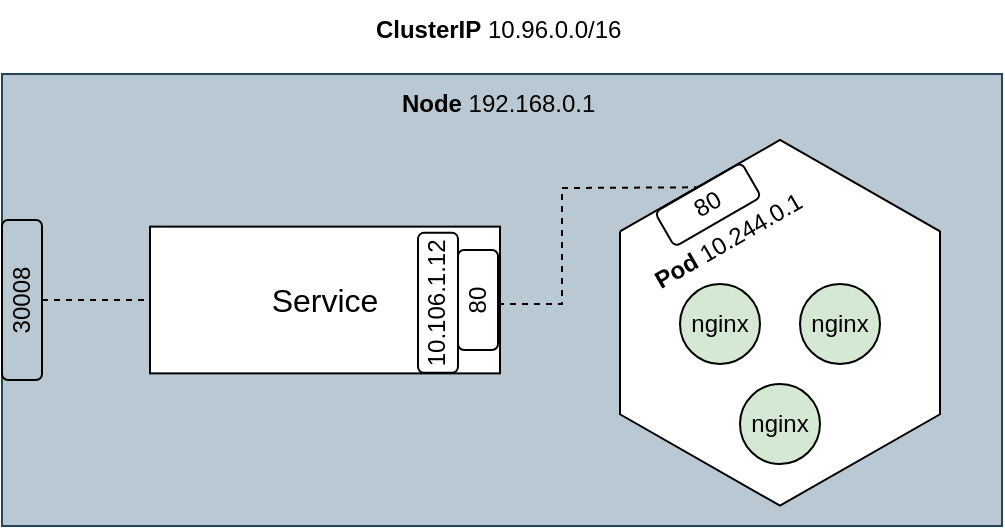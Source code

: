 <mxfile version="22.1.16" type="github">
  <diagram name="Page-1" id="ux_PUUvleqaBWZlEBw-f">
    <mxGraphModel dx="660" dy="1748" grid="1" gridSize="10" guides="1" tooltips="1" connect="1" arrows="1" fold="1" page="1" pageScale="1" pageWidth="850" pageHeight="1100" math="0" shadow="0">
      <root>
        <mxCell id="0" />
        <mxCell id="1" parent="0" />
        <mxCell id="RruQv3TNjF2r6rg1G-1i-2" value="" style="rounded=0;whiteSpace=wrap;html=1;fillColor=#bac8d3;strokeColor=#23445d;" parent="1" vertex="1">
          <mxGeometry x="170" y="-812.99" width="500" height="226" as="geometry" />
        </mxCell>
        <mxCell id="RruQv3TNjF2r6rg1G-1i-3" value="&lt;b&gt;Node&amp;nbsp;&lt;/b&gt;192.168.0.1&lt;b&gt;&amp;nbsp;&lt;/b&gt;" style="text;html=1;strokeColor=none;fillColor=none;align=center;verticalAlign=middle;whiteSpace=wrap;rounded=0;" parent="1" vertex="1">
          <mxGeometry x="345" y="-812.99" width="150" height="30" as="geometry" />
        </mxCell>
        <mxCell id="RruQv3TNjF2r6rg1G-1i-4" value="" style="verticalLabelPosition=bottom;verticalAlign=top;html=1;shape=mxgraph.basic.polygon;polyCoords=[[0,0.25],[0.5,0],[1,0.25],[1,0.75],[0.5,1],[0,0.75],[0,0.25]];polyline=1;fillColor=default;perimeter=rectanglePerimeter;" parent="1" vertex="1">
          <mxGeometry x="479" y="-780" width="160" height="182.86" as="geometry" />
        </mxCell>
        <mxCell id="RruQv3TNjF2r6rg1G-1i-5" value="nginx" style="ellipse;whiteSpace=wrap;html=1;aspect=fixed;fillColor=#D5E8D4;" parent="1" vertex="1">
          <mxGeometry x="509" y="-708" width="40" height="40" as="geometry" />
        </mxCell>
        <mxCell id="RruQv3TNjF2r6rg1G-1i-6" value="nginx" style="ellipse;whiteSpace=wrap;html=1;aspect=fixed;fillColor=#D5E8D4;" parent="1" vertex="1">
          <mxGeometry x="539" y="-658" width="40" height="40" as="geometry" />
        </mxCell>
        <mxCell id="RruQv3TNjF2r6rg1G-1i-7" value="nginx" style="ellipse;whiteSpace=wrap;html=1;aspect=fixed;fillColor=#D5E8D4;" parent="1" vertex="1">
          <mxGeometry x="569" y="-708" width="40" height="40" as="geometry" />
        </mxCell>
        <mxCell id="RruQv3TNjF2r6rg1G-1i-8" value="&lt;b style=&quot;border-color: var(--border-color); text-align: center;&quot;&gt;Pod&amp;nbsp;&lt;/b&gt;&lt;span style=&quot;border-color: var(--border-color); text-align: center;&quot;&gt;10.244.0.1&lt;/span&gt;" style="text;whiteSpace=wrap;html=1;rotation=-30;" parent="1" vertex="1">
          <mxGeometry x="489" y="-746.55" width="99" height="27" as="geometry" />
        </mxCell>
        <mxCell id="RruQv3TNjF2r6rg1G-1i-10" value="&lt;b&gt;ClusterIP&amp;nbsp;&lt;/b&gt;10.96.0.0/16&lt;b&gt;&amp;nbsp;&lt;/b&gt;" style="text;html=1;strokeColor=none;fillColor=none;align=center;verticalAlign=middle;whiteSpace=wrap;rounded=0;" parent="1" vertex="1">
          <mxGeometry x="345" y="-850" width="150" height="30" as="geometry" />
        </mxCell>
        <mxCell id="RruQv3TNjF2r6rg1G-1i-13" value="30008" style="rounded=1;whiteSpace=wrap;html=1;fillColor=none;rotation=-90;" parent="1" vertex="1">
          <mxGeometry x="140" y="-709.99" width="80" height="20" as="geometry" />
        </mxCell>
        <mxCell id="RruQv3TNjF2r6rg1G-1i-16" value="&lt;font style=&quot;font-size: 16px;&quot;&gt;Service&lt;/font&gt;" style="rounded=0;whiteSpace=wrap;html=1;" parent="1" vertex="1">
          <mxGeometry x="244" y="-736.68" width="175" height="73.37" as="geometry" />
        </mxCell>
        <mxCell id="dw3Hb77Bc445a3Hw7hz_-1" value="80" style="rounded=1;whiteSpace=wrap;html=1;fillColor=none;rotation=-90;" vertex="1" parent="1">
          <mxGeometry x="383" y="-709.99" width="50" height="20" as="geometry" />
        </mxCell>
        <mxCell id="dw3Hb77Bc445a3Hw7hz_-2" value="10.106.1.12" style="rounded=1;whiteSpace=wrap;html=1;fillColor=none;rotation=-90;" vertex="1" parent="1">
          <mxGeometry x="353" y="-708.57" width="70" height="20" as="geometry" />
        </mxCell>
        <mxCell id="dw3Hb77Bc445a3Hw7hz_-3" value="80" style="rounded=1;whiteSpace=wrap;html=1;fillColor=none;rotation=-30;" vertex="1" parent="1">
          <mxGeometry x="498" y="-757.68" width="50" height="20" as="geometry" />
        </mxCell>
        <mxCell id="dw3Hb77Bc445a3Hw7hz_-7" value="" style="endArrow=none;html=1;rounded=0;exitX=0.5;exitY=1;exitDx=0;exitDy=0;entryX=0;entryY=0.5;entryDx=0;entryDy=0;dashed=1;" edge="1" parent="1" source="RruQv3TNjF2r6rg1G-1i-13" target="RruQv3TNjF2r6rg1G-1i-16">
          <mxGeometry width="50" height="50" relative="1" as="geometry">
            <mxPoint x="210" y="-670" as="sourcePoint" />
            <mxPoint x="260" y="-720" as="targetPoint" />
          </mxGeometry>
        </mxCell>
        <mxCell id="dw3Hb77Bc445a3Hw7hz_-8" value="" style="endArrow=none;html=1;rounded=0;exitX=0.5;exitY=1;exitDx=0;exitDy=0;entryX=0.5;entryY=0;entryDx=0;entryDy=0;dashed=1;" edge="1" parent="1" target="dw3Hb77Bc445a3Hw7hz_-3">
          <mxGeometry width="50" height="50" relative="1" as="geometry">
            <mxPoint x="418" y="-698" as="sourcePoint" />
            <mxPoint x="472" y="-698" as="targetPoint" />
            <Array as="points">
              <mxPoint x="450" y="-698" />
              <mxPoint x="450" y="-756" />
            </Array>
          </mxGeometry>
        </mxCell>
      </root>
    </mxGraphModel>
  </diagram>
</mxfile>
